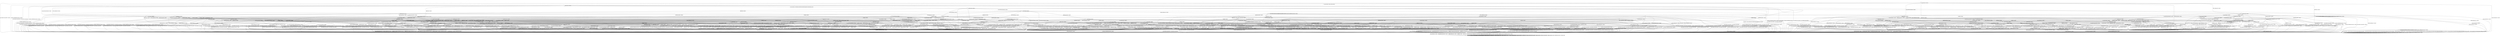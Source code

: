 digraph h16 {
s0 [label="s0"];
s1 [label="s1"];
s2 [label="s2"];
s6 [label="s6"];
s14 [label="s14"];
s21 [label="s21"];
s22 [label="s22"];
s34 [label="s34"];
s3 [label="s3"];
s4 [label="s4"];
s7 [label="s7"];
s9 [label="s9"];
s15 [label="s15"];
s18 [label="s18"];
s27 [label="s27"];
s35 [label="s35"];
s42 [label="s42"];
s54 [label="s54"];
s67 [label="s67"];
s68 [label="s68"];
s72 [label="s72"];
s73 [label="s73"];
s5 [label="s5"];
s8 [label="s8"];
s16 [label="s16"];
s23 [label="s23"];
s30 [label="s30"];
s36 [label="s36"];
s37 [label="s37"];
s41 [label="s41"];
s44 [label="s44"];
s55 [label="s55"];
s56 [label="s56"];
s59 [label="s59"];
s69 [label="s69"];
s70 [label="s70"];
s74 [label="s74"];
s75 [label="s75"];
s76 [label="s76"];
s78 [label="s78"];
s79 [label="s79"];
s97 [label="s97"];
s10 [label="s10"];
s11 [label="s11"];
s19 [label="s19"];
s25 [label="s25"];
s29 [label="s29"];
s38 [label="s38"];
s40 [label="s40"];
s48 [label="s48"];
s52 [label="s52"];
s58 [label="s58"];
s60 [label="s60"];
s61 [label="s61"];
s62 [label="s62"];
s71 [label="s71"];
s77 [label="s77"];
s80 [label="s80"];
s81 [label="s81"];
s98 [label="s98"];
s99 [label="s99"];
s12 [label="s12"];
s13 [label="s13"];
s17 [label="s17"];
s20 [label="s20"];
s24 [label="s24"];
s28 [label="s28"];
s31 [label="s31"];
s39 [label="s39"];
s43 [label="s43"];
s46 [label="s46"];
s51 [label="s51"];
s57 [label="s57"];
s63 [label="s63"];
s64 [label="s64"];
s65 [label="s65"];
s82 [label="s82"];
s83 [label="s83"];
s87 [label="s87"];
s26 [label="s26"];
s32 [label="s32"];
s45 [label="s45"];
s47 [label="s47"];
s49 [label="s49"];
s53 [label="s53"];
s66 [label="s66"];
s84 [label="s84"];
s85 [label="s85"];
s88 [label="s88"];
s90 [label="s90"];
s93 [label="s93"];
s94 [label="s94"];
s33 [label="s33"];
s50 [label="s50"];
s86 [label="s86"];
s89 [label="s89"];
s91 [label="s91"];
s95 [label="s95"];
s92 [label="s92"];
s96 [label="s96"];
s0 -> s1 [label="RSA_CLIENT_HELLO / HELLO_VERIFY_REQUEST"];
s0 -> s2 [label="RSA_CLIENT_KEY_EXCHANGE / TIMEOUT"];
s0 -> s14 [label="CHANGE_CIPHER_SPEC / TIMEOUT"];
s0 -> s21 [label="FINISHED / TIMEOUT"];
s0 -> s0 [label="APPLICATION / TIMEOUT"];
s0 -> s34 [label="CERTIFICATE / TIMEOUT"];
s0 -> s22 [label="EMPTY_CERTIFICATE / TIMEOUT"];
s0 -> s21 [label="CERTIFICATE_VERIFY / TIMEOUT"];
s0 -> s6 [label="Alert(WARNING,CLOSE_NOTIFY) / TIMEOUT"];
s0 -> s6 [label="Alert(FATAL,UNEXPECTED_MESSAGE) / TIMEOUT"];
s1 -> s3 [label="RSA_CLIENT_HELLO / SERVER_HELLO,CERTIFICATE,CERTIFICATE_REQUEST,SERVER_HELLO_DONE"];
s1 -> s4 [label="RSA_CLIENT_KEY_EXCHANGE / TIMEOUT"];
s1 -> s14 [label="CHANGE_CIPHER_SPEC / TIMEOUT"];
s1 -> s7 [label="FINISHED / TIMEOUT"];
s1 -> s1 [label="APPLICATION / TIMEOUT"];
s1 -> s27 [label="CERTIFICATE / TIMEOUT"];
s1 -> s18 [label="EMPTY_CERTIFICATE / TIMEOUT"];
s1 -> s7 [label="CERTIFICATE_VERIFY / TIMEOUT"];
s1 -> s6 [label="Alert(WARNING,CLOSE_NOTIFY) / Alert(WARNING,CLOSE_NOTIFY)"];
s1 -> s6 [label="Alert(FATAL,UNEXPECTED_MESSAGE) / TIMEOUT"];
s2 -> s67 [label="RSA_CLIENT_HELLO / TIMEOUT"];
s2 -> s21 [label="RSA_CLIENT_KEY_EXCHANGE / TIMEOUT"];
s2 -> s15 [label="CHANGE_CIPHER_SPEC / TIMEOUT"];
s2 -> s72 [label="FINISHED / TIMEOUT"];
s2 -> s2 [label="APPLICATION / TIMEOUT"];
s2 -> s54 [label="CERTIFICATE / TIMEOUT"];
s2 -> s54 [label="EMPTY_CERTIFICATE / TIMEOUT"];
s2 -> s35 [label="CERTIFICATE_VERIFY / TIMEOUT"];
s2 -> s6 [label="Alert(WARNING,CLOSE_NOTIFY) / TIMEOUT"];
s2 -> s6 [label="Alert(FATAL,UNEXPECTED_MESSAGE) / TIMEOUT"];
s6 -> s9 [label="RSA_CLIENT_HELLO / TIMEOUT"];
s6 -> s9 [label="RSA_CLIENT_KEY_EXCHANGE / TIMEOUT"];
s6 -> s9 [label="CHANGE_CIPHER_SPEC / TIMEOUT"];
s6 -> s9 [label="FINISHED / TIMEOUT"];
s6 -> s9 [label="APPLICATION / TIMEOUT"];
s6 -> s9 [label="CERTIFICATE / TIMEOUT"];
s6 -> s9 [label="EMPTY_CERTIFICATE / TIMEOUT"];
s6 -> s9 [label="CERTIFICATE_VERIFY / TIMEOUT"];
s6 -> s9 [label="Alert(WARNING,CLOSE_NOTIFY) / TIMEOUT"];
s6 -> s9 [label="Alert(FATAL,UNEXPECTED_MESSAGE) / TIMEOUT"];
s14 -> s14 [label="RSA_CLIENT_HELLO / TIMEOUT"];
s14 -> s14 [label="RSA_CLIENT_KEY_EXCHANGE / TIMEOUT"];
s14 -> s14 [label="CHANGE_CIPHER_SPEC / TIMEOUT"];
s14 -> s14 [label="FINISHED / TIMEOUT"];
s14 -> s14 [label="APPLICATION / TIMEOUT"];
s14 -> s14 [label="CERTIFICATE / TIMEOUT"];
s14 -> s14 [label="EMPTY_CERTIFICATE / TIMEOUT"];
s14 -> s14 [label="CERTIFICATE_VERIFY / TIMEOUT"];
s14 -> s14 [label="Alert(WARNING,CLOSE_NOTIFY) / TIMEOUT"];
s14 -> s14 [label="Alert(FATAL,UNEXPECTED_MESSAGE) / TIMEOUT"];
s21 -> s21 [label="RSA_CLIENT_HELLO / TIMEOUT"];
s21 -> s21 [label="RSA_CLIENT_KEY_EXCHANGE / TIMEOUT"];
s21 -> s14 [label="CHANGE_CIPHER_SPEC / TIMEOUT"];
s21 -> s21 [label="FINISHED / TIMEOUT"];
s21 -> s21 [label="APPLICATION / TIMEOUT"];
s21 -> s21 [label="CERTIFICATE / TIMEOUT"];
s21 -> s21 [label="EMPTY_CERTIFICATE / TIMEOUT"];
s21 -> s21 [label="CERTIFICATE_VERIFY / TIMEOUT"];
s21 -> s6 [label="Alert(WARNING,CLOSE_NOTIFY) / TIMEOUT"];
s21 -> s6 [label="Alert(FATAL,UNEXPECTED_MESSAGE) / TIMEOUT"];
s22 -> s68 [label="RSA_CLIENT_HELLO / TIMEOUT"];
s22 -> s54 [label="RSA_CLIENT_KEY_EXCHANGE / TIMEOUT"];
s22 -> s15 [label="CHANGE_CIPHER_SPEC / TIMEOUT"];
s22 -> s73 [label="FINISHED / TIMEOUT"];
s22 -> s22 [label="APPLICATION / TIMEOUT"];
s22 -> s21 [label="CERTIFICATE / TIMEOUT"];
s22 -> s21 [label="EMPTY_CERTIFICATE / TIMEOUT"];
s22 -> s42 [label="CERTIFICATE_VERIFY / TIMEOUT"];
s22 -> s6 [label="Alert(WARNING,CLOSE_NOTIFY) / TIMEOUT"];
s22 -> s6 [label="Alert(FATAL,UNEXPECTED_MESSAGE) / TIMEOUT"];
s34 -> s34 [label="RSA_CLIENT_HELLO / TIMEOUT"];
s34 -> s34 [label="RSA_CLIENT_KEY_EXCHANGE / TIMEOUT"];
s34 -> s14 [label="CHANGE_CIPHER_SPEC / TIMEOUT"];
s34 -> s34 [label="FINISHED / TIMEOUT"];
s34 -> s34 [label="APPLICATION / TIMEOUT"];
s34 -> s21 [label="CERTIFICATE / TIMEOUT"];
s34 -> s21 [label="EMPTY_CERTIFICATE / TIMEOUT"];
s34 -> s42 [label="CERTIFICATE_VERIFY / TIMEOUT"];
s34 -> s6 [label="Alert(WARNING,CLOSE_NOTIFY) / TIMEOUT"];
s34 -> s6 [label="Alert(FATAL,UNEXPECTED_MESSAGE) / TIMEOUT"];
s3 -> s6 [label="RSA_CLIENT_HELLO / Alert(FATAL,UNEXPECTED_MESSAGE)"];
s3 -> s8 [label="RSA_CLIENT_KEY_EXCHANGE / TIMEOUT"];
s3 -> s14 [label="CHANGE_CIPHER_SPEC / TIMEOUT"];
s3 -> s7 [label="FINISHED / TIMEOUT"];
s3 -> s3 [label="APPLICATION / TIMEOUT"];
s3 -> s97 [label="CERTIFICATE / TIMEOUT"];
s3 -> s36 [label="EMPTY_CERTIFICATE / TIMEOUT"];
s3 -> s7 [label="CERTIFICATE_VERIFY / TIMEOUT"];
s3 -> s6 [label="Alert(WARNING,CLOSE_NOTIFY) / Alert(WARNING,CLOSE_NOTIFY)"];
s3 -> s6 [label="Alert(FATAL,UNEXPECTED_MESSAGE) / TIMEOUT"];
s4 -> s16 [label="RSA_CLIENT_HELLO / TIMEOUT"];
s4 -> s7 [label="RSA_CLIENT_KEY_EXCHANGE / TIMEOUT"];
s4 -> s5 [label="CHANGE_CIPHER_SPEC / TIMEOUT"];
s4 -> s23 [label="FINISHED / TIMEOUT"];
s4 -> s4 [label="APPLICATION / TIMEOUT"];
s4 -> s55 [label="CERTIFICATE / TIMEOUT"];
s4 -> s55 [label="EMPTY_CERTIFICATE / TIMEOUT"];
s4 -> s37 [label="CERTIFICATE_VERIFY / TIMEOUT"];
s4 -> s6 [label="Alert(WARNING,CLOSE_NOTIFY) / Alert(WARNING,CLOSE_NOTIFY)"];
s4 -> s6 [label="Alert(FATAL,UNEXPECTED_MESSAGE) / TIMEOUT"];
s7 -> s7 [label="RSA_CLIENT_HELLO / TIMEOUT"];
s7 -> s7 [label="RSA_CLIENT_KEY_EXCHANGE / TIMEOUT"];
s7 -> s14 [label="CHANGE_CIPHER_SPEC / TIMEOUT"];
s7 -> s7 [label="FINISHED / TIMEOUT"];
s7 -> s7 [label="APPLICATION / TIMEOUT"];
s7 -> s7 [label="CERTIFICATE / TIMEOUT"];
s7 -> s7 [label="EMPTY_CERTIFICATE / TIMEOUT"];
s7 -> s7 [label="CERTIFICATE_VERIFY / TIMEOUT"];
s7 -> s6 [label="Alert(WARNING,CLOSE_NOTIFY) / Alert(WARNING,CLOSE_NOTIFY)"];
s7 -> s6 [label="Alert(FATAL,UNEXPECTED_MESSAGE) / TIMEOUT"];
s9 -> s9 [label="RSA_CLIENT_HELLO / SOCKET_CLOSED"];
s9 -> s9 [label="RSA_CLIENT_KEY_EXCHANGE / SOCKET_CLOSED"];
s9 -> s9 [label="CHANGE_CIPHER_SPEC / SOCKET_CLOSED"];
s9 -> s9 [label="FINISHED / SOCKET_CLOSED"];
s9 -> s9 [label="APPLICATION / SOCKET_CLOSED"];
s9 -> s9 [label="CERTIFICATE / SOCKET_CLOSED"];
s9 -> s9 [label="EMPTY_CERTIFICATE / SOCKET_CLOSED"];
s9 -> s9 [label="CERTIFICATE_VERIFY / SOCKET_CLOSED"];
s9 -> s9 [label="Alert(WARNING,CLOSE_NOTIFY) / SOCKET_CLOSED"];
s9 -> s9 [label="Alert(FATAL,UNEXPECTED_MESSAGE) / SOCKET_CLOSED"];
s15 -> s6 [label="RSA_CLIENT_HELLO / TIMEOUT"];
s15 -> s6 [label="RSA_CLIENT_KEY_EXCHANGE / TIMEOUT"];
s15 -> s14 [label="CHANGE_CIPHER_SPEC / TIMEOUT"];
s15 -> s6 [label="FINISHED / TIMEOUT"];
s15 -> s15 [label="APPLICATION / TIMEOUT"];
s15 -> s6 [label="CERTIFICATE / TIMEOUT"];
s15 -> s6 [label="EMPTY_CERTIFICATE / TIMEOUT"];
s15 -> s6 [label="CERTIFICATE_VERIFY / TIMEOUT"];
s15 -> s15 [label="Alert(WARNING,CLOSE_NOTIFY) / TIMEOUT"];
s15 -> s15 [label="Alert(FATAL,UNEXPECTED_MESSAGE) / TIMEOUT"];
s18 -> s56 [label="RSA_CLIENT_HELLO / TIMEOUT"];
s18 -> s55 [label="RSA_CLIENT_KEY_EXCHANGE / TIMEOUT"];
s18 -> s5 [label="CHANGE_CIPHER_SPEC / TIMEOUT"];
s18 -> s30 [label="FINISHED / TIMEOUT"];
s18 -> s18 [label="APPLICATION / TIMEOUT"];
s18 -> s7 [label="CERTIFICATE / TIMEOUT"];
s18 -> s7 [label="EMPTY_CERTIFICATE / TIMEOUT"];
s18 -> s41 [label="CERTIFICATE_VERIFY / TIMEOUT"];
s18 -> s6 [label="Alert(WARNING,CLOSE_NOTIFY) / Alert(WARNING,CLOSE_NOTIFY)"];
s18 -> s6 [label="Alert(FATAL,UNEXPECTED_MESSAGE) / TIMEOUT"];
s27 -> s27 [label="RSA_CLIENT_HELLO / TIMEOUT"];
s27 -> s97 [label="RSA_CLIENT_KEY_EXCHANGE / TIMEOUT"];
s27 -> s14 [label="CHANGE_CIPHER_SPEC / TIMEOUT"];
s27 -> s44 [label="FINISHED / TIMEOUT"];
s27 -> s27 [label="APPLICATION / TIMEOUT"];
s27 -> s7 [label="CERTIFICATE / TIMEOUT"];
s27 -> s7 [label="EMPTY_CERTIFICATE / TIMEOUT"];
s27 -> s41 [label="CERTIFICATE_VERIFY / TIMEOUT"];
s27 -> s6 [label="Alert(WARNING,CLOSE_NOTIFY) / Alert(WARNING,CLOSE_NOTIFY)"];
s27 -> s6 [label="Alert(FATAL,UNEXPECTED_MESSAGE) / TIMEOUT"];
s35 -> s69 [label="RSA_CLIENT_HELLO / TIMEOUT"];
s35 -> s21 [label="RSA_CLIENT_KEY_EXCHANGE / TIMEOUT"];
s35 -> s15 [label="CHANGE_CIPHER_SPEC / TIMEOUT"];
s35 -> s74 [label="FINISHED / TIMEOUT"];
s35 -> s35 [label="APPLICATION / TIMEOUT"];
s35 -> s59 [label="CERTIFICATE / TIMEOUT"];
s35 -> s59 [label="EMPTY_CERTIFICATE / TIMEOUT"];
s35 -> s21 [label="CERTIFICATE_VERIFY / TIMEOUT"];
s35 -> s6 [label="Alert(WARNING,CLOSE_NOTIFY) / TIMEOUT"];
s35 -> s6 [label="Alert(FATAL,UNEXPECTED_MESSAGE) / TIMEOUT"];
s42 -> s42 [label="RSA_CLIENT_HELLO / TIMEOUT"];
s42 -> s59 [label="RSA_CLIENT_KEY_EXCHANGE / TIMEOUT"];
s42 -> s15 [label="CHANGE_CIPHER_SPEC / TIMEOUT"];
s42 -> s75 [label="FINISHED / TIMEOUT"];
s42 -> s42 [label="APPLICATION / TIMEOUT"];
s42 -> s21 [label="CERTIFICATE / TIMEOUT"];
s42 -> s21 [label="EMPTY_CERTIFICATE / TIMEOUT"];
s42 -> s21 [label="CERTIFICATE_VERIFY / TIMEOUT"];
s42 -> s6 [label="Alert(WARNING,CLOSE_NOTIFY) / TIMEOUT"];
s42 -> s6 [label="Alert(FATAL,UNEXPECTED_MESSAGE) / TIMEOUT"];
s54 -> s70 [label="RSA_CLIENT_HELLO / TIMEOUT"];
s54 -> s21 [label="RSA_CLIENT_KEY_EXCHANGE / TIMEOUT"];
s54 -> s15 [label="CHANGE_CIPHER_SPEC / TIMEOUT"];
s54 -> s76 [label="FINISHED / TIMEOUT"];
s54 -> s54 [label="APPLICATION / TIMEOUT"];
s54 -> s21 [label="CERTIFICATE / TIMEOUT"];
s54 -> s21 [label="EMPTY_CERTIFICATE / TIMEOUT"];
s54 -> s59 [label="CERTIFICATE_VERIFY / TIMEOUT"];
s54 -> s6 [label="Alert(WARNING,CLOSE_NOTIFY) / TIMEOUT"];
s54 -> s6 [label="Alert(FATAL,UNEXPECTED_MESSAGE) / TIMEOUT"];
s67 -> s21 [label="RSA_CLIENT_HELLO / TIMEOUT"];
s67 -> s21 [label="RSA_CLIENT_KEY_EXCHANGE / TIMEOUT"];
s67 -> s15 [label="CHANGE_CIPHER_SPEC / TIMEOUT"];
s67 -> s78 [label="FINISHED / TIMEOUT"];
s67 -> s67 [label="APPLICATION / TIMEOUT"];
s67 -> s70 [label="CERTIFICATE / TIMEOUT"];
s67 -> s70 [label="EMPTY_CERTIFICATE / TIMEOUT"];
s67 -> s69 [label="CERTIFICATE_VERIFY / TIMEOUT"];
s67 -> s6 [label="Alert(WARNING,CLOSE_NOTIFY) / TIMEOUT"];
s67 -> s6 [label="Alert(FATAL,UNEXPECTED_MESSAGE) / TIMEOUT"];
s68 -> s21 [label="RSA_CLIENT_HELLO / TIMEOUT"];
s68 -> s70 [label="RSA_CLIENT_KEY_EXCHANGE / TIMEOUT"];
s68 -> s15 [label="CHANGE_CIPHER_SPEC / TIMEOUT"];
s68 -> s79 [label="FINISHED / TIMEOUT"];
s68 -> s68 [label="APPLICATION / TIMEOUT"];
s68 -> s21 [label="CERTIFICATE / TIMEOUT"];
s68 -> s21 [label="EMPTY_CERTIFICATE / TIMEOUT"];
s68 -> s42 [label="CERTIFICATE_VERIFY / TIMEOUT"];
s68 -> s6 [label="Alert(WARNING,CLOSE_NOTIFY) / TIMEOUT"];
s68 -> s6 [label="Alert(FATAL,UNEXPECTED_MESSAGE) / TIMEOUT"];
s72 -> s78 [label="RSA_CLIENT_HELLO / TIMEOUT"];
s72 -> s21 [label="RSA_CLIENT_KEY_EXCHANGE / TIMEOUT"];
s72 -> s15 [label="CHANGE_CIPHER_SPEC / TIMEOUT"];
s72 -> s21 [label="FINISHED / TIMEOUT"];
s72 -> s72 [label="APPLICATION / TIMEOUT"];
s72 -> s76 [label="CERTIFICATE / TIMEOUT"];
s72 -> s76 [label="EMPTY_CERTIFICATE / TIMEOUT"];
s72 -> s74 [label="CERTIFICATE_VERIFY / TIMEOUT"];
s72 -> s6 [label="Alert(WARNING,CLOSE_NOTIFY) / TIMEOUT"];
s72 -> s6 [label="Alert(FATAL,UNEXPECTED_MESSAGE) / TIMEOUT"];
s73 -> s79 [label="RSA_CLIENT_HELLO / TIMEOUT"];
s73 -> s76 [label="RSA_CLIENT_KEY_EXCHANGE / TIMEOUT"];
s73 -> s15 [label="CHANGE_CIPHER_SPEC / TIMEOUT"];
s73 -> s21 [label="FINISHED / TIMEOUT"];
s73 -> s73 [label="APPLICATION / TIMEOUT"];
s73 -> s21 [label="CERTIFICATE / TIMEOUT"];
s73 -> s21 [label="EMPTY_CERTIFICATE / TIMEOUT"];
s73 -> s75 [label="CERTIFICATE_VERIFY / TIMEOUT"];
s73 -> s6 [label="Alert(WARNING,CLOSE_NOTIFY) / TIMEOUT"];
s73 -> s6 [label="Alert(FATAL,UNEXPECTED_MESSAGE) / TIMEOUT"];
s5 -> s6 [label="RSA_CLIENT_HELLO / Alert(FATAL,UNEXPECTED_MESSAGE)"];
s5 -> s6 [label="RSA_CLIENT_KEY_EXCHANGE / Alert(FATAL,UNEXPECTED_MESSAGE)"];
s5 -> s14 [label="CHANGE_CIPHER_SPEC / TIMEOUT"];
s5 -> s6 [label="FINISHED / Alert(FATAL,UNEXPECTED_MESSAGE)"];
s5 -> s5 [label="APPLICATION / TIMEOUT"];
s5 -> s6 [label="CERTIFICATE / Alert(FATAL,UNEXPECTED_MESSAGE)"];
s5 -> s6 [label="EMPTY_CERTIFICATE / Alert(FATAL,UNEXPECTED_MESSAGE)"];
s5 -> s6 [label="CERTIFICATE_VERIFY / Alert(FATAL,UNEXPECTED_MESSAGE)"];
s5 -> s5 [label="Alert(WARNING,CLOSE_NOTIFY) / TIMEOUT"];
s5 -> s5 [label="Alert(FATAL,UNEXPECTED_MESSAGE) / TIMEOUT"];
s8 -> s16 [label="RSA_CLIENT_HELLO / TIMEOUT"];
s8 -> s7 [label="RSA_CLIENT_KEY_EXCHANGE / TIMEOUT"];
s8 -> s10 [label="CHANGE_CIPHER_SPEC / TIMEOUT"];
s8 -> s23 [label="FINISHED / TIMEOUT"];
s8 -> s8 [label="APPLICATION / TIMEOUT"];
s8 -> s19 [label="CERTIFICATE / TIMEOUT"];
s8 -> s38 [label="EMPTY_CERTIFICATE / TIMEOUT"];
s8 -> s11 [label="CERTIFICATE_VERIFY / TIMEOUT"];
s8 -> s6 [label="Alert(WARNING,CLOSE_NOTIFY) / Alert(WARNING,CLOSE_NOTIFY)"];
s8 -> s6 [label="Alert(FATAL,UNEXPECTED_MESSAGE) / TIMEOUT"];
s16 -> s7 [label="RSA_CLIENT_HELLO / TIMEOUT"];
s16 -> s7 [label="RSA_CLIENT_KEY_EXCHANGE / TIMEOUT"];
s16 -> s5 [label="CHANGE_CIPHER_SPEC / TIMEOUT"];
s16 -> s29 [label="FINISHED / TIMEOUT"];
s16 -> s16 [label="APPLICATION / TIMEOUT"];
s16 -> s25 [label="CERTIFICATE / TIMEOUT"];
s16 -> s25 [label="EMPTY_CERTIFICATE / TIMEOUT"];
s16 -> s40 [label="CERTIFICATE_VERIFY / TIMEOUT"];
s16 -> s6 [label="Alert(WARNING,CLOSE_NOTIFY) / Alert(WARNING,CLOSE_NOTIFY)"];
s16 -> s6 [label="Alert(FATAL,UNEXPECTED_MESSAGE) / TIMEOUT"];
s23 -> s29 [label="RSA_CLIENT_HELLO / TIMEOUT"];
s23 -> s7 [label="RSA_CLIENT_KEY_EXCHANGE / TIMEOUT"];
s23 -> s5 [label="CHANGE_CIPHER_SPEC / TIMEOUT"];
s23 -> s7 [label="FINISHED / TIMEOUT"];
s23 -> s23 [label="APPLICATION / TIMEOUT"];
s23 -> s57 [label="CERTIFICATE / TIMEOUT"];
s23 -> s57 [label="EMPTY_CERTIFICATE / TIMEOUT"];
s23 -> s48 [label="CERTIFICATE_VERIFY / TIMEOUT"];
s23 -> s6 [label="Alert(WARNING,CLOSE_NOTIFY) / Alert(WARNING,CLOSE_NOTIFY)"];
s23 -> s6 [label="Alert(FATAL,UNEXPECTED_MESSAGE) / TIMEOUT"];
s30 -> s58 [label="RSA_CLIENT_HELLO / TIMEOUT"];
s30 -> s57 [label="RSA_CLIENT_KEY_EXCHANGE / TIMEOUT"];
s30 -> s5 [label="CHANGE_CIPHER_SPEC / TIMEOUT"];
s30 -> s7 [label="FINISHED / TIMEOUT"];
s30 -> s30 [label="APPLICATION / TIMEOUT"];
s30 -> s7 [label="CERTIFICATE / TIMEOUT"];
s30 -> s7 [label="EMPTY_CERTIFICATE / TIMEOUT"];
s30 -> s52 [label="CERTIFICATE_VERIFY / TIMEOUT"];
s30 -> s6 [label="Alert(WARNING,CLOSE_NOTIFY) / Alert(WARNING,CLOSE_NOTIFY)"];
s30 -> s6 [label="Alert(FATAL,UNEXPECTED_MESSAGE) / TIMEOUT"];
s36 -> s56 [label="RSA_CLIENT_HELLO / TIMEOUT"];
s36 -> s38 [label="RSA_CLIENT_KEY_EXCHANGE / TIMEOUT"];
s36 -> s5 [label="CHANGE_CIPHER_SPEC / TIMEOUT"];
s36 -> s30 [label="FINISHED / TIMEOUT"];
s36 -> s36 [label="APPLICATION / TIMEOUT"];
s36 -> s7 [label="CERTIFICATE / TIMEOUT"];
s36 -> s7 [label="EMPTY_CERTIFICATE / TIMEOUT"];
s36 -> s60 [label="CERTIFICATE_VERIFY / TIMEOUT"];
s36 -> s6 [label="Alert(WARNING,CLOSE_NOTIFY) / Alert(WARNING,CLOSE_NOTIFY)"];
s36 -> s6 [label="Alert(FATAL,UNEXPECTED_MESSAGE) / TIMEOUT"];
s37 -> s40 [label="RSA_CLIENT_HELLO / TIMEOUT"];
s37 -> s7 [label="RSA_CLIENT_KEY_EXCHANGE / TIMEOUT"];
s37 -> s5 [label="CHANGE_CIPHER_SPEC / TIMEOUT"];
s37 -> s48 [label="FINISHED / TIMEOUT"];
s37 -> s37 [label="APPLICATION / TIMEOUT"];
s37 -> s61 [label="CERTIFICATE / TIMEOUT"];
s37 -> s61 [label="EMPTY_CERTIFICATE / TIMEOUT"];
s37 -> s7 [label="CERTIFICATE_VERIFY / TIMEOUT"];
s37 -> s6 [label="Alert(WARNING,CLOSE_NOTIFY) / Alert(WARNING,CLOSE_NOTIFY)"];
s37 -> s6 [label="Alert(FATAL,UNEXPECTED_MESSAGE) / TIMEOUT"];
s41 -> s62 [label="RSA_CLIENT_HELLO / TIMEOUT"];
s41 -> s61 [label="RSA_CLIENT_KEY_EXCHANGE / TIMEOUT"];
s41 -> s5 [label="CHANGE_CIPHER_SPEC / TIMEOUT"];
s41 -> s52 [label="FINISHED / TIMEOUT"];
s41 -> s41 [label="APPLICATION / TIMEOUT"];
s41 -> s7 [label="CERTIFICATE / TIMEOUT"];
s41 -> s7 [label="EMPTY_CERTIFICATE / TIMEOUT"];
s41 -> s7 [label="CERTIFICATE_VERIFY / TIMEOUT"];
s41 -> s6 [label="Alert(WARNING,CLOSE_NOTIFY) / Alert(WARNING,CLOSE_NOTIFY)"];
s41 -> s6 [label="Alert(FATAL,UNEXPECTED_MESSAGE) / TIMEOUT"];
s44 -> s44 [label="RSA_CLIENT_HELLO / TIMEOUT"];
s44 -> s98 [label="RSA_CLIENT_KEY_EXCHANGE / TIMEOUT"];
s44 -> s14 [label="CHANGE_CIPHER_SPEC / TIMEOUT"];
s44 -> s7 [label="FINISHED / TIMEOUT"];
s44 -> s44 [label="APPLICATION / TIMEOUT"];
s44 -> s7 [label="CERTIFICATE / TIMEOUT"];
s44 -> s7 [label="EMPTY_CERTIFICATE / TIMEOUT"];
s44 -> s52 [label="CERTIFICATE_VERIFY / TIMEOUT"];
s44 -> s6 [label="Alert(WARNING,CLOSE_NOTIFY) / Alert(WARNING,CLOSE_NOTIFY)"];
s44 -> s6 [label="Alert(FATAL,UNEXPECTED_MESSAGE) / TIMEOUT"];
s55 -> s25 [label="RSA_CLIENT_HELLO / TIMEOUT"];
s55 -> s7 [label="RSA_CLIENT_KEY_EXCHANGE / TIMEOUT"];
s55 -> s5 [label="CHANGE_CIPHER_SPEC / TIMEOUT"];
s55 -> s57 [label="FINISHED / TIMEOUT"];
s55 -> s55 [label="APPLICATION / TIMEOUT"];
s55 -> s7 [label="CERTIFICATE / TIMEOUT"];
s55 -> s7 [label="EMPTY_CERTIFICATE / TIMEOUT"];
s55 -> s61 [label="CERTIFICATE_VERIFY / TIMEOUT"];
s55 -> s6 [label="Alert(WARNING,CLOSE_NOTIFY) / Alert(WARNING,CLOSE_NOTIFY)"];
s55 -> s6 [label="Alert(FATAL,UNEXPECTED_MESSAGE) / TIMEOUT"];
s56 -> s7 [label="RSA_CLIENT_HELLO / TIMEOUT"];
s56 -> s25 [label="RSA_CLIENT_KEY_EXCHANGE / TIMEOUT"];
s56 -> s5 [label="CHANGE_CIPHER_SPEC / TIMEOUT"];
s56 -> s58 [label="FINISHED / TIMEOUT"];
s56 -> s56 [label="APPLICATION / TIMEOUT"];
s56 -> s7 [label="CERTIFICATE / TIMEOUT"];
s56 -> s7 [label="EMPTY_CERTIFICATE / TIMEOUT"];
s56 -> s62 [label="CERTIFICATE_VERIFY / TIMEOUT"];
s56 -> s6 [label="Alert(WARNING,CLOSE_NOTIFY) / Alert(WARNING,CLOSE_NOTIFY)"];
s56 -> s6 [label="Alert(FATAL,UNEXPECTED_MESSAGE) / TIMEOUT"];
s59 -> s71 [label="RSA_CLIENT_HELLO / TIMEOUT"];
s59 -> s21 [label="RSA_CLIENT_KEY_EXCHANGE / TIMEOUT"];
s59 -> s15 [label="CHANGE_CIPHER_SPEC / TIMEOUT"];
s59 -> s77 [label="FINISHED / TIMEOUT"];
s59 -> s59 [label="APPLICATION / TIMEOUT"];
s59 -> s21 [label="CERTIFICATE / TIMEOUT"];
s59 -> s21 [label="EMPTY_CERTIFICATE / TIMEOUT"];
s59 -> s21 [label="CERTIFICATE_VERIFY / TIMEOUT"];
s59 -> s6 [label="Alert(WARNING,CLOSE_NOTIFY) / TIMEOUT"];
s59 -> s6 [label="Alert(FATAL,UNEXPECTED_MESSAGE) / TIMEOUT"];
s69 -> s21 [label="RSA_CLIENT_HELLO / TIMEOUT"];
s69 -> s21 [label="RSA_CLIENT_KEY_EXCHANGE / TIMEOUT"];
s69 -> s15 [label="CHANGE_CIPHER_SPEC / TIMEOUT"];
s69 -> s80 [label="FINISHED / TIMEOUT"];
s69 -> s69 [label="APPLICATION / TIMEOUT"];
s69 -> s71 [label="CERTIFICATE / TIMEOUT"];
s69 -> s71 [label="EMPTY_CERTIFICATE / TIMEOUT"];
s69 -> s21 [label="CERTIFICATE_VERIFY / TIMEOUT"];
s69 -> s6 [label="Alert(WARNING,CLOSE_NOTIFY) / TIMEOUT"];
s69 -> s6 [label="Alert(FATAL,UNEXPECTED_MESSAGE) / TIMEOUT"];
s70 -> s21 [label="RSA_CLIENT_HELLO / TIMEOUT"];
s70 -> s21 [label="RSA_CLIENT_KEY_EXCHANGE / TIMEOUT"];
s70 -> s15 [label="CHANGE_CIPHER_SPEC / TIMEOUT"];
s70 -> s81 [label="FINISHED / TIMEOUT"];
s70 -> s70 [label="APPLICATION / TIMEOUT"];
s70 -> s21 [label="CERTIFICATE / TIMEOUT"];
s70 -> s21 [label="EMPTY_CERTIFICATE / TIMEOUT"];
s70 -> s71 [label="CERTIFICATE_VERIFY / TIMEOUT"];
s70 -> s6 [label="Alert(WARNING,CLOSE_NOTIFY) / TIMEOUT"];
s70 -> s6 [label="Alert(FATAL,UNEXPECTED_MESSAGE) / TIMEOUT"];
s74 -> s80 [label="RSA_CLIENT_HELLO / TIMEOUT"];
s74 -> s21 [label="RSA_CLIENT_KEY_EXCHANGE / TIMEOUT"];
s74 -> s15 [label="CHANGE_CIPHER_SPEC / TIMEOUT"];
s74 -> s21 [label="FINISHED / TIMEOUT"];
s74 -> s74 [label="APPLICATION / TIMEOUT"];
s74 -> s77 [label="CERTIFICATE / TIMEOUT"];
s74 -> s77 [label="EMPTY_CERTIFICATE / TIMEOUT"];
s74 -> s21 [label="CERTIFICATE_VERIFY / TIMEOUT"];
s74 -> s6 [label="Alert(WARNING,CLOSE_NOTIFY) / TIMEOUT"];
s74 -> s6 [label="Alert(FATAL,UNEXPECTED_MESSAGE) / TIMEOUT"];
s75 -> s75 [label="RSA_CLIENT_HELLO / TIMEOUT"];
s75 -> s77 [label="RSA_CLIENT_KEY_EXCHANGE / TIMEOUT"];
s75 -> s15 [label="CHANGE_CIPHER_SPEC / TIMEOUT"];
s75 -> s21 [label="FINISHED / TIMEOUT"];
s75 -> s75 [label="APPLICATION / TIMEOUT"];
s75 -> s21 [label="CERTIFICATE / TIMEOUT"];
s75 -> s21 [label="EMPTY_CERTIFICATE / TIMEOUT"];
s75 -> s21 [label="CERTIFICATE_VERIFY / TIMEOUT"];
s75 -> s6 [label="Alert(WARNING,CLOSE_NOTIFY) / TIMEOUT"];
s75 -> s6 [label="Alert(FATAL,UNEXPECTED_MESSAGE) / TIMEOUT"];
s76 -> s81 [label="RSA_CLIENT_HELLO / TIMEOUT"];
s76 -> s21 [label="RSA_CLIENT_KEY_EXCHANGE / TIMEOUT"];
s76 -> s15 [label="CHANGE_CIPHER_SPEC / TIMEOUT"];
s76 -> s21 [label="FINISHED / TIMEOUT"];
s76 -> s76 [label="APPLICATION / TIMEOUT"];
s76 -> s21 [label="CERTIFICATE / TIMEOUT"];
s76 -> s21 [label="EMPTY_CERTIFICATE / TIMEOUT"];
s76 -> s77 [label="CERTIFICATE_VERIFY / TIMEOUT"];
s76 -> s6 [label="Alert(WARNING,CLOSE_NOTIFY) / TIMEOUT"];
s76 -> s6 [label="Alert(FATAL,UNEXPECTED_MESSAGE) / TIMEOUT"];
s78 -> s21 [label="RSA_CLIENT_HELLO / TIMEOUT"];
s78 -> s21 [label="RSA_CLIENT_KEY_EXCHANGE / TIMEOUT"];
s78 -> s15 [label="CHANGE_CIPHER_SPEC / TIMEOUT"];
s78 -> s21 [label="FINISHED / TIMEOUT"];
s78 -> s78 [label="APPLICATION / TIMEOUT"];
s78 -> s81 [label="CERTIFICATE / TIMEOUT"];
s78 -> s81 [label="EMPTY_CERTIFICATE / TIMEOUT"];
s78 -> s80 [label="CERTIFICATE_VERIFY / TIMEOUT"];
s78 -> s6 [label="Alert(WARNING,CLOSE_NOTIFY) / TIMEOUT"];
s78 -> s6 [label="Alert(FATAL,UNEXPECTED_MESSAGE) / TIMEOUT"];
s79 -> s21 [label="RSA_CLIENT_HELLO / TIMEOUT"];
s79 -> s81 [label="RSA_CLIENT_KEY_EXCHANGE / TIMEOUT"];
s79 -> s15 [label="CHANGE_CIPHER_SPEC / TIMEOUT"];
s79 -> s21 [label="FINISHED / TIMEOUT"];
s79 -> s79 [label="APPLICATION / TIMEOUT"];
s79 -> s21 [label="CERTIFICATE / TIMEOUT"];
s79 -> s21 [label="EMPTY_CERTIFICATE / TIMEOUT"];
s79 -> s75 [label="CERTIFICATE_VERIFY / TIMEOUT"];
s79 -> s6 [label="Alert(WARNING,CLOSE_NOTIFY) / TIMEOUT"];
s79 -> s6 [label="Alert(FATAL,UNEXPECTED_MESSAGE) / TIMEOUT"];
s97 -> s27 [label="RSA_CLIENT_HELLO / TIMEOUT"];
s97 -> s7 [label="RSA_CLIENT_KEY_EXCHANGE / TIMEOUT"];
s97 -> s14 [label="CHANGE_CIPHER_SPEC / TIMEOUT"];
s97 -> s44 [label="FINISHED / TIMEOUT"];
s97 -> s97 [label="APPLICATION / TIMEOUT"];
s97 -> s7 [label="CERTIFICATE / TIMEOUT"];
s97 -> s7 [label="EMPTY_CERTIFICATE / TIMEOUT"];
s97 -> s99 [label="CERTIFICATE_VERIFY / TIMEOUT"];
s97 -> s6 [label="Alert(WARNING,CLOSE_NOTIFY) / Alert(WARNING,CLOSE_NOTIFY)"];
s97 -> s6 [label="Alert(FATAL,UNEXPECTED_MESSAGE) / TIMEOUT"];
s10 -> s83 [label="RSA_CLIENT_HELLO / TIMEOUT"];
s10 -> s7 [label="RSA_CLIENT_KEY_EXCHANGE / TIMEOUT"];
s10 -> s14 [label="CHANGE_CIPHER_SPEC / TIMEOUT"];
s10 -> s12 [label="FINISHED / CHANGE_CIPHER_SPEC,FINISHED,CHANGE_CIPHER_SPEC,FINISHED"];
s10 -> s10 [label="APPLICATION / TIMEOUT"];
s10 -> s28 [label="CERTIFICATE / TIMEOUT"];
s10 -> s39 [label="EMPTY_CERTIFICATE / TIMEOUT"];
s10 -> s87 [label="CERTIFICATE_VERIFY / TIMEOUT"];
s10 -> s10 [label="Alert(WARNING,CLOSE_NOTIFY) / TIMEOUT"];
s10 -> s10 [label="Alert(FATAL,UNEXPECTED_MESSAGE) / TIMEOUT"];
s11 -> s17 [label="RSA_CLIENT_HELLO / TIMEOUT"];
s11 -> s7 [label="RSA_CLIENT_KEY_EXCHANGE / TIMEOUT"];
s11 -> s13 [label="CHANGE_CIPHER_SPEC / TIMEOUT"];
s11 -> s46 [label="FINISHED / TIMEOUT"];
s11 -> s11 [label="APPLICATION / TIMEOUT"];
s11 -> s24 [label="CERTIFICATE / TIMEOUT"];
s11 -> s24 [label="EMPTY_CERTIFICATE / TIMEOUT"];
s11 -> s7 [label="CERTIFICATE_VERIFY / TIMEOUT"];
s11 -> s6 [label="Alert(WARNING,CLOSE_NOTIFY) / Alert(WARNING,CLOSE_NOTIFY)"];
s11 -> s6 [label="Alert(FATAL,UNEXPECTED_MESSAGE) / TIMEOUT"];
s19 -> s25 [label="RSA_CLIENT_HELLO / TIMEOUT"];
s19 -> s7 [label="RSA_CLIENT_KEY_EXCHANGE / TIMEOUT"];
s19 -> s20 [label="CHANGE_CIPHER_SPEC / TIMEOUT"];
s19 -> s57 [label="FINISHED / TIMEOUT"];
s19 -> s19 [label="APPLICATION / TIMEOUT"];
s19 -> s7 [label="CERTIFICATE / TIMEOUT"];
s19 -> s7 [label="EMPTY_CERTIFICATE / TIMEOUT"];
s19 -> s19 [label="CERTIFICATE_VERIFY / TIMEOUT"];
s19 -> s6 [label="Alert(WARNING,CLOSE_NOTIFY) / Alert(WARNING,CLOSE_NOTIFY)"];
s19 -> s6 [label="Alert(FATAL,UNEXPECTED_MESSAGE) / TIMEOUT"];
s25 -> s7 [label="RSA_CLIENT_HELLO / TIMEOUT"];
s25 -> s7 [label="RSA_CLIENT_KEY_EXCHANGE / TIMEOUT"];
s25 -> s5 [label="CHANGE_CIPHER_SPEC / TIMEOUT"];
s25 -> s31 [label="FINISHED / TIMEOUT"];
s25 -> s25 [label="APPLICATION / TIMEOUT"];
s25 -> s7 [label="CERTIFICATE / TIMEOUT"];
s25 -> s7 [label="EMPTY_CERTIFICATE / TIMEOUT"];
s25 -> s43 [label="CERTIFICATE_VERIFY / TIMEOUT"];
s25 -> s6 [label="Alert(WARNING,CLOSE_NOTIFY) / Alert(WARNING,CLOSE_NOTIFY)"];
s25 -> s6 [label="Alert(FATAL,UNEXPECTED_MESSAGE) / TIMEOUT"];
s29 -> s7 [label="RSA_CLIENT_HELLO / TIMEOUT"];
s29 -> s7 [label="RSA_CLIENT_KEY_EXCHANGE / TIMEOUT"];
s29 -> s5 [label="CHANGE_CIPHER_SPEC / TIMEOUT"];
s29 -> s7 [label="FINISHED / TIMEOUT"];
s29 -> s29 [label="APPLICATION / TIMEOUT"];
s29 -> s31 [label="CERTIFICATE / TIMEOUT"];
s29 -> s31 [label="EMPTY_CERTIFICATE / TIMEOUT"];
s29 -> s51 [label="CERTIFICATE_VERIFY / TIMEOUT"];
s29 -> s6 [label="Alert(WARNING,CLOSE_NOTIFY) / Alert(WARNING,CLOSE_NOTIFY)"];
s29 -> s6 [label="Alert(FATAL,UNEXPECTED_MESSAGE) / TIMEOUT"];
s38 -> s25 [label="RSA_CLIENT_HELLO / TIMEOUT"];
s38 -> s7 [label="RSA_CLIENT_KEY_EXCHANGE / TIMEOUT"];
s38 -> s20 [label="CHANGE_CIPHER_SPEC / TIMEOUT"];
s38 -> s57 [label="FINISHED / TIMEOUT"];
s38 -> s38 [label="APPLICATION / TIMEOUT"];
s38 -> s7 [label="CERTIFICATE / TIMEOUT"];
s38 -> s7 [label="EMPTY_CERTIFICATE / TIMEOUT"];
s38 -> s24 [label="CERTIFICATE_VERIFY / TIMEOUT"];
s38 -> s6 [label="Alert(WARNING,CLOSE_NOTIFY) / Alert(WARNING,CLOSE_NOTIFY)"];
s38 -> s6 [label="Alert(FATAL,UNEXPECTED_MESSAGE) / TIMEOUT"];
s40 -> s7 [label="RSA_CLIENT_HELLO / TIMEOUT"];
s40 -> s7 [label="RSA_CLIENT_KEY_EXCHANGE / TIMEOUT"];
s40 -> s5 [label="CHANGE_CIPHER_SPEC / TIMEOUT"];
s40 -> s51 [label="FINISHED / TIMEOUT"];
s40 -> s40 [label="APPLICATION / TIMEOUT"];
s40 -> s43 [label="CERTIFICATE / TIMEOUT"];
s40 -> s43 [label="EMPTY_CERTIFICATE / TIMEOUT"];
s40 -> s7 [label="CERTIFICATE_VERIFY / TIMEOUT"];
s40 -> s6 [label="Alert(WARNING,CLOSE_NOTIFY) / Alert(WARNING,CLOSE_NOTIFY)"];
s40 -> s6 [label="Alert(FATAL,UNEXPECTED_MESSAGE) / TIMEOUT"];
s48 -> s51 [label="RSA_CLIENT_HELLO / TIMEOUT"];
s48 -> s7 [label="RSA_CLIENT_KEY_EXCHANGE / TIMEOUT"];
s48 -> s5 [label="CHANGE_CIPHER_SPEC / TIMEOUT"];
s48 -> s7 [label="FINISHED / TIMEOUT"];
s48 -> s48 [label="APPLICATION / TIMEOUT"];
s48 -> s63 [label="CERTIFICATE / TIMEOUT"];
s48 -> s63 [label="EMPTY_CERTIFICATE / TIMEOUT"];
s48 -> s7 [label="CERTIFICATE_VERIFY / TIMEOUT"];
s48 -> s6 [label="Alert(WARNING,CLOSE_NOTIFY) / Alert(WARNING,CLOSE_NOTIFY)"];
s48 -> s6 [label="Alert(FATAL,UNEXPECTED_MESSAGE) / TIMEOUT"];
s52 -> s64 [label="RSA_CLIENT_HELLO / TIMEOUT"];
s52 -> s63 [label="RSA_CLIENT_KEY_EXCHANGE / TIMEOUT"];
s52 -> s5 [label="CHANGE_CIPHER_SPEC / TIMEOUT"];
s52 -> s7 [label="FINISHED / TIMEOUT"];
s52 -> s52 [label="APPLICATION / TIMEOUT"];
s52 -> s7 [label="CERTIFICATE / TIMEOUT"];
s52 -> s7 [label="EMPTY_CERTIFICATE / TIMEOUT"];
s52 -> s7 [label="CERTIFICATE_VERIFY / TIMEOUT"];
s52 -> s6 [label="Alert(WARNING,CLOSE_NOTIFY) / Alert(WARNING,CLOSE_NOTIFY)"];
s52 -> s6 [label="Alert(FATAL,UNEXPECTED_MESSAGE) / TIMEOUT"];
s58 -> s7 [label="RSA_CLIENT_HELLO / TIMEOUT"];
s58 -> s31 [label="RSA_CLIENT_KEY_EXCHANGE / TIMEOUT"];
s58 -> s5 [label="CHANGE_CIPHER_SPEC / TIMEOUT"];
s58 -> s7 [label="FINISHED / TIMEOUT"];
s58 -> s58 [label="APPLICATION / TIMEOUT"];
s58 -> s7 [label="CERTIFICATE / TIMEOUT"];
s58 -> s7 [label="EMPTY_CERTIFICATE / TIMEOUT"];
s58 -> s64 [label="CERTIFICATE_VERIFY / TIMEOUT"];
s58 -> s6 [label="Alert(WARNING,CLOSE_NOTIFY) / Alert(WARNING,CLOSE_NOTIFY)"];
s58 -> s6 [label="Alert(FATAL,UNEXPECTED_MESSAGE) / TIMEOUT"];
s60 -> s65 [label="RSA_CLIENT_HELLO / TIMEOUT"];
s60 -> s24 [label="RSA_CLIENT_KEY_EXCHANGE / TIMEOUT"];
s60 -> s13 [label="CHANGE_CIPHER_SPEC / TIMEOUT"];
s60 -> s60 [label="FINISHED / TIMEOUT"];
s60 -> s60 [label="APPLICATION / TIMEOUT"];
s60 -> s7 [label="CERTIFICATE / TIMEOUT"];
s60 -> s7 [label="EMPTY_CERTIFICATE / TIMEOUT"];
s60 -> s7 [label="CERTIFICATE_VERIFY / TIMEOUT"];
s60 -> s6 [label="Alert(WARNING,CLOSE_NOTIFY) / Alert(WARNING,CLOSE_NOTIFY)"];
s60 -> s6 [label="Alert(FATAL,UNEXPECTED_MESSAGE) / TIMEOUT"];
s61 -> s43 [label="RSA_CLIENT_HELLO / TIMEOUT"];
s61 -> s7 [label="RSA_CLIENT_KEY_EXCHANGE / TIMEOUT"];
s61 -> s5 [label="CHANGE_CIPHER_SPEC / TIMEOUT"];
s61 -> s63 [label="FINISHED / TIMEOUT"];
s61 -> s61 [label="APPLICATION / TIMEOUT"];
s61 -> s7 [label="CERTIFICATE / TIMEOUT"];
s61 -> s7 [label="EMPTY_CERTIFICATE / TIMEOUT"];
s61 -> s7 [label="CERTIFICATE_VERIFY / TIMEOUT"];
s61 -> s6 [label="Alert(WARNING,CLOSE_NOTIFY) / Alert(WARNING,CLOSE_NOTIFY)"];
s61 -> s6 [label="Alert(FATAL,UNEXPECTED_MESSAGE) / TIMEOUT"];
s62 -> s7 [label="RSA_CLIENT_HELLO / TIMEOUT"];
s62 -> s43 [label="RSA_CLIENT_KEY_EXCHANGE / TIMEOUT"];
s62 -> s5 [label="CHANGE_CIPHER_SPEC / TIMEOUT"];
s62 -> s64 [label="FINISHED / TIMEOUT"];
s62 -> s62 [label="APPLICATION / TIMEOUT"];
s62 -> s7 [label="CERTIFICATE / TIMEOUT"];
s62 -> s7 [label="EMPTY_CERTIFICATE / TIMEOUT"];
s62 -> s7 [label="CERTIFICATE_VERIFY / TIMEOUT"];
s62 -> s6 [label="Alert(WARNING,CLOSE_NOTIFY) / Alert(WARNING,CLOSE_NOTIFY)"];
s62 -> s6 [label="Alert(FATAL,UNEXPECTED_MESSAGE) / TIMEOUT"];
s71 -> s21 [label="RSA_CLIENT_HELLO / TIMEOUT"];
s71 -> s21 [label="RSA_CLIENT_KEY_EXCHANGE / TIMEOUT"];
s71 -> s15 [label="CHANGE_CIPHER_SPEC / TIMEOUT"];
s71 -> s82 [label="FINISHED / TIMEOUT"];
s71 -> s71 [label="APPLICATION / TIMEOUT"];
s71 -> s21 [label="CERTIFICATE / TIMEOUT"];
s71 -> s21 [label="EMPTY_CERTIFICATE / TIMEOUT"];
s71 -> s21 [label="CERTIFICATE_VERIFY / TIMEOUT"];
s71 -> s6 [label="Alert(WARNING,CLOSE_NOTIFY) / TIMEOUT"];
s71 -> s6 [label="Alert(FATAL,UNEXPECTED_MESSAGE) / TIMEOUT"];
s77 -> s82 [label="RSA_CLIENT_HELLO / TIMEOUT"];
s77 -> s21 [label="RSA_CLIENT_KEY_EXCHANGE / TIMEOUT"];
s77 -> s15 [label="CHANGE_CIPHER_SPEC / TIMEOUT"];
s77 -> s21 [label="FINISHED / TIMEOUT"];
s77 -> s77 [label="APPLICATION / TIMEOUT"];
s77 -> s21 [label="CERTIFICATE / TIMEOUT"];
s77 -> s21 [label="EMPTY_CERTIFICATE / TIMEOUT"];
s77 -> s21 [label="CERTIFICATE_VERIFY / TIMEOUT"];
s77 -> s6 [label="Alert(WARNING,CLOSE_NOTIFY) / TIMEOUT"];
s77 -> s6 [label="Alert(FATAL,UNEXPECTED_MESSAGE) / TIMEOUT"];
s80 -> s21 [label="RSA_CLIENT_HELLO / TIMEOUT"];
s80 -> s21 [label="RSA_CLIENT_KEY_EXCHANGE / TIMEOUT"];
s80 -> s15 [label="CHANGE_CIPHER_SPEC / TIMEOUT"];
s80 -> s21 [label="FINISHED / TIMEOUT"];
s80 -> s80 [label="APPLICATION / TIMEOUT"];
s80 -> s82 [label="CERTIFICATE / TIMEOUT"];
s80 -> s82 [label="EMPTY_CERTIFICATE / TIMEOUT"];
s80 -> s21 [label="CERTIFICATE_VERIFY / TIMEOUT"];
s80 -> s6 [label="Alert(WARNING,CLOSE_NOTIFY) / TIMEOUT"];
s80 -> s6 [label="Alert(FATAL,UNEXPECTED_MESSAGE) / TIMEOUT"];
s81 -> s21 [label="RSA_CLIENT_HELLO / TIMEOUT"];
s81 -> s21 [label="RSA_CLIENT_KEY_EXCHANGE / TIMEOUT"];
s81 -> s15 [label="CHANGE_CIPHER_SPEC / TIMEOUT"];
s81 -> s21 [label="FINISHED / TIMEOUT"];
s81 -> s81 [label="APPLICATION / TIMEOUT"];
s81 -> s21 [label="CERTIFICATE / TIMEOUT"];
s81 -> s21 [label="EMPTY_CERTIFICATE / TIMEOUT"];
s81 -> s82 [label="CERTIFICATE_VERIFY / TIMEOUT"];
s81 -> s6 [label="Alert(WARNING,CLOSE_NOTIFY) / TIMEOUT"];
s81 -> s6 [label="Alert(FATAL,UNEXPECTED_MESSAGE) / TIMEOUT"];
s98 -> s98 [label="RSA_CLIENT_HELLO / TIMEOUT"];
s98 -> s7 [label="RSA_CLIENT_KEY_EXCHANGE / TIMEOUT"];
s98 -> s14 [label="CHANGE_CIPHER_SPEC / TIMEOUT"];
s98 -> s7 [label="FINISHED / TIMEOUT"];
s98 -> s98 [label="APPLICATION / TIMEOUT"];
s98 -> s7 [label="CERTIFICATE / TIMEOUT"];
s98 -> s7 [label="EMPTY_CERTIFICATE / TIMEOUT"];
s98 -> s63 [label="CERTIFICATE_VERIFY / TIMEOUT"];
s98 -> s6 [label="Alert(WARNING,CLOSE_NOTIFY) / Alert(WARNING,CLOSE_NOTIFY)"];
s98 -> s6 [label="Alert(FATAL,UNEXPECTED_MESSAGE) / TIMEOUT"];
s99 -> s62 [label="RSA_CLIENT_HELLO / TIMEOUT"];
s99 -> s19 [label="RSA_CLIENT_KEY_EXCHANGE / TIMEOUT"];
s99 -> s5 [label="CHANGE_CIPHER_SPEC / TIMEOUT"];
s99 -> s52 [label="FINISHED / TIMEOUT"];
s99 -> s99 [label="APPLICATION / TIMEOUT"];
s99 -> s7 [label="CERTIFICATE / TIMEOUT"];
s99 -> s7 [label="EMPTY_CERTIFICATE / TIMEOUT"];
s99 -> s7 [label="CERTIFICATE_VERIFY / TIMEOUT"];
s99 -> s6 [label="Alert(WARNING,CLOSE_NOTIFY) / Alert(WARNING,CLOSE_NOTIFY)"];
s99 -> s6 [label="Alert(FATAL,UNEXPECTED_MESSAGE) / TIMEOUT"];
s12 -> s12 [label="RSA_CLIENT_HELLO / TIMEOUT"];
s12 -> s12 [label="RSA_CLIENT_KEY_EXCHANGE / TIMEOUT"];
s12 -> s14 [label="CHANGE_CIPHER_SPEC / TIMEOUT"];
s12 -> s12 [label="FINISHED / TIMEOUT"];
s12 -> s6 [label="APPLICATION / APPLICATION"];
s12 -> s12 [label="CERTIFICATE / TIMEOUT"];
s12 -> s12 [label="EMPTY_CERTIFICATE / TIMEOUT"];
s12 -> s12 [label="CERTIFICATE_VERIFY / TIMEOUT"];
s12 -> s6 [label="Alert(WARNING,CLOSE_NOTIFY) / TIMEOUT"];
s12 -> s6 [label="Alert(FATAL,UNEXPECTED_MESSAGE) / TIMEOUT"];
s13 -> s6 [label="RSA_CLIENT_HELLO / Alert(FATAL,HANDSHAKE_FAILURE)"];
s13 -> s6 [label="RSA_CLIENT_KEY_EXCHANGE / Alert(FATAL,HANDSHAKE_FAILURE)"];
s13 -> s14 [label="CHANGE_CIPHER_SPEC / TIMEOUT"];
s13 -> s6 [label="FINISHED / Alert(FATAL,HANDSHAKE_FAILURE)"];
s13 -> s13 [label="APPLICATION / TIMEOUT"];
s13 -> s6 [label="CERTIFICATE / Alert(FATAL,HANDSHAKE_FAILURE)"];
s13 -> s6 [label="EMPTY_CERTIFICATE / Alert(FATAL,HANDSHAKE_FAILURE)"];
s13 -> s6 [label="CERTIFICATE_VERIFY / Alert(FATAL,HANDSHAKE_FAILURE)"];
s13 -> s13 [label="Alert(WARNING,CLOSE_NOTIFY) / TIMEOUT"];
s13 -> s13 [label="Alert(FATAL,UNEXPECTED_MESSAGE) / TIMEOUT"];
s17 -> s7 [label="RSA_CLIENT_HELLO / TIMEOUT"];
s17 -> s7 [label="RSA_CLIENT_KEY_EXCHANGE / TIMEOUT"];
s17 -> s13 [label="CHANGE_CIPHER_SPEC / TIMEOUT"];
s17 -> s47 [label="FINISHED / TIMEOUT"];
s17 -> s17 [label="APPLICATION / TIMEOUT"];
s17 -> s26 [label="CERTIFICATE / TIMEOUT"];
s17 -> s26 [label="EMPTY_CERTIFICATE / TIMEOUT"];
s17 -> s7 [label="CERTIFICATE_VERIFY / TIMEOUT"];
s17 -> s6 [label="Alert(WARNING,CLOSE_NOTIFY) / Alert(WARNING,CLOSE_NOTIFY)"];
s17 -> s6 [label="Alert(FATAL,UNEXPECTED_MESSAGE) / TIMEOUT"];
s20 -> s7 [label="RSA_CLIENT_HELLO / TIMEOUT"];
s20 -> s7 [label="RSA_CLIENT_KEY_EXCHANGE / TIMEOUT"];
s20 -> s14 [label="CHANGE_CIPHER_SPEC / TIMEOUT"];
s20 -> s12 [label="FINISHED / CHANGE_CIPHER_SPEC,FINISHED,CHANGE_CIPHER_SPEC,FINISHED"];
s20 -> s20 [label="APPLICATION / TIMEOUT"];
s20 -> s7 [label="CERTIFICATE / TIMEOUT"];
s20 -> s7 [label="EMPTY_CERTIFICATE / TIMEOUT"];
s20 -> s7 [label="CERTIFICATE_VERIFY / TIMEOUT"];
s20 -> s20 [label="Alert(WARNING,CLOSE_NOTIFY) / TIMEOUT"];
s20 -> s20 [label="Alert(FATAL,UNEXPECTED_MESSAGE) / TIMEOUT"];
s24 -> s26 [label="RSA_CLIENT_HELLO / TIMEOUT"];
s24 -> s7 [label="RSA_CLIENT_KEY_EXCHANGE / TIMEOUT"];
s24 -> s13 [label="CHANGE_CIPHER_SPEC / TIMEOUT"];
s24 -> s49 [label="FINISHED / TIMEOUT"];
s24 -> s24 [label="APPLICATION / TIMEOUT"];
s24 -> s7 [label="CERTIFICATE / TIMEOUT"];
s24 -> s7 [label="EMPTY_CERTIFICATE / TIMEOUT"];
s24 -> s7 [label="CERTIFICATE_VERIFY / TIMEOUT"];
s24 -> s6 [label="Alert(WARNING,CLOSE_NOTIFY) / Alert(WARNING,CLOSE_NOTIFY)"];
s24 -> s6 [label="Alert(FATAL,UNEXPECTED_MESSAGE) / TIMEOUT"];
s28 -> s84 [label="RSA_CLIENT_HELLO / TIMEOUT"];
s28 -> s7 [label="RSA_CLIENT_KEY_EXCHANGE / TIMEOUT"];
s28 -> s5 [label="CHANGE_CIPHER_SPEC / TIMEOUT"];
s28 -> s32 [label="FINISHED / TIMEOUT"];
s28 -> s7 [label="APPLICATION / TIMEOUT"];
s28 -> s7 [label="CERTIFICATE / TIMEOUT"];
s28 -> s7 [label="EMPTY_CERTIFICATE / TIMEOUT"];
s28 -> s45 [label="CERTIFICATE_VERIFY / TIMEOUT"];
s28 -> s6 [label="Alert(WARNING,CLOSE_NOTIFY) / Alert(WARNING,CLOSE_NOTIFY)"];
s28 -> s6 [label="Alert(FATAL,UNEXPECTED_MESSAGE) / TIMEOUT"];
s31 -> s7 [label="RSA_CLIENT_HELLO / TIMEOUT"];
s31 -> s7 [label="RSA_CLIENT_KEY_EXCHANGE / TIMEOUT"];
s31 -> s5 [label="CHANGE_CIPHER_SPEC / TIMEOUT"];
s31 -> s7 [label="FINISHED / TIMEOUT"];
s31 -> s31 [label="APPLICATION / TIMEOUT"];
s31 -> s7 [label="CERTIFICATE / TIMEOUT"];
s31 -> s7 [label="EMPTY_CERTIFICATE / TIMEOUT"];
s31 -> s53 [label="CERTIFICATE_VERIFY / TIMEOUT"];
s31 -> s6 [label="Alert(WARNING,CLOSE_NOTIFY) / Alert(WARNING,CLOSE_NOTIFY)"];
s31 -> s6 [label="Alert(FATAL,UNEXPECTED_MESSAGE) / TIMEOUT"];
s39 -> s84 [label="RSA_CLIENT_HELLO / TIMEOUT"];
s39 -> s7 [label="RSA_CLIENT_KEY_EXCHANGE / TIMEOUT"];
s39 -> s5 [label="CHANGE_CIPHER_SPEC / TIMEOUT"];
s39 -> s32 [label="FINISHED / TIMEOUT"];
s39 -> s7 [label="APPLICATION / TIMEOUT"];
s39 -> s7 [label="CERTIFICATE / TIMEOUT"];
s39 -> s7 [label="EMPTY_CERTIFICATE / TIMEOUT"];
s39 -> s88 [label="CERTIFICATE_VERIFY / TIMEOUT"];
s39 -> s6 [label="Alert(WARNING,CLOSE_NOTIFY) / Alert(WARNING,CLOSE_NOTIFY)"];
s39 -> s6 [label="Alert(FATAL,UNEXPECTED_MESSAGE) / TIMEOUT"];
s43 -> s7 [label="RSA_CLIENT_HELLO / TIMEOUT"];
s43 -> s7 [label="RSA_CLIENT_KEY_EXCHANGE / TIMEOUT"];
s43 -> s5 [label="CHANGE_CIPHER_SPEC / TIMEOUT"];
s43 -> s53 [label="FINISHED / TIMEOUT"];
s43 -> s43 [label="APPLICATION / TIMEOUT"];
s43 -> s7 [label="CERTIFICATE / TIMEOUT"];
s43 -> s7 [label="EMPTY_CERTIFICATE / TIMEOUT"];
s43 -> s7 [label="CERTIFICATE_VERIFY / TIMEOUT"];
s43 -> s6 [label="Alert(WARNING,CLOSE_NOTIFY) / Alert(WARNING,CLOSE_NOTIFY)"];
s43 -> s6 [label="Alert(FATAL,UNEXPECTED_MESSAGE) / TIMEOUT"];
s46 -> s47 [label="RSA_CLIENT_HELLO / TIMEOUT"];
s46 -> s7 [label="RSA_CLIENT_KEY_EXCHANGE / TIMEOUT"];
s46 -> s13 [label="CHANGE_CIPHER_SPEC / TIMEOUT"];
s46 -> s7 [label="FINISHED / TIMEOUT"];
s46 -> s46 [label="APPLICATION / TIMEOUT"];
s46 -> s49 [label="CERTIFICATE / TIMEOUT"];
s46 -> s49 [label="EMPTY_CERTIFICATE / TIMEOUT"];
s46 -> s7 [label="CERTIFICATE_VERIFY / TIMEOUT"];
s46 -> s6 [label="Alert(WARNING,CLOSE_NOTIFY) / Alert(WARNING,CLOSE_NOTIFY)"];
s46 -> s6 [label="Alert(FATAL,UNEXPECTED_MESSAGE) / TIMEOUT"];
s51 -> s7 [label="RSA_CLIENT_HELLO / TIMEOUT"];
s51 -> s7 [label="RSA_CLIENT_KEY_EXCHANGE / TIMEOUT"];
s51 -> s5 [label="CHANGE_CIPHER_SPEC / TIMEOUT"];
s51 -> s7 [label="FINISHED / TIMEOUT"];
s51 -> s51 [label="APPLICATION / TIMEOUT"];
s51 -> s53 [label="CERTIFICATE / TIMEOUT"];
s51 -> s53 [label="EMPTY_CERTIFICATE / TIMEOUT"];
s51 -> s7 [label="CERTIFICATE_VERIFY / TIMEOUT"];
s51 -> s6 [label="Alert(WARNING,CLOSE_NOTIFY) / Alert(WARNING,CLOSE_NOTIFY)"];
s51 -> s6 [label="Alert(FATAL,UNEXPECTED_MESSAGE) / TIMEOUT"];
s57 -> s31 [label="RSA_CLIENT_HELLO / TIMEOUT"];
s57 -> s7 [label="RSA_CLIENT_KEY_EXCHANGE / TIMEOUT"];
s57 -> s5 [label="CHANGE_CIPHER_SPEC / TIMEOUT"];
s57 -> s7 [label="FINISHED / TIMEOUT"];
s57 -> s57 [label="APPLICATION / TIMEOUT"];
s57 -> s7 [label="CERTIFICATE / TIMEOUT"];
s57 -> s7 [label="EMPTY_CERTIFICATE / TIMEOUT"];
s57 -> s63 [label="CERTIFICATE_VERIFY / TIMEOUT"];
s57 -> s6 [label="Alert(WARNING,CLOSE_NOTIFY) / Alert(WARNING,CLOSE_NOTIFY)"];
s57 -> s6 [label="Alert(FATAL,UNEXPECTED_MESSAGE) / TIMEOUT"];
s63 -> s53 [label="RSA_CLIENT_HELLO / TIMEOUT"];
s63 -> s7 [label="RSA_CLIENT_KEY_EXCHANGE / TIMEOUT"];
s63 -> s5 [label="CHANGE_CIPHER_SPEC / TIMEOUT"];
s63 -> s7 [label="FINISHED / TIMEOUT"];
s63 -> s63 [label="APPLICATION / TIMEOUT"];
s63 -> s7 [label="CERTIFICATE / TIMEOUT"];
s63 -> s7 [label="EMPTY_CERTIFICATE / TIMEOUT"];
s63 -> s7 [label="CERTIFICATE_VERIFY / TIMEOUT"];
s63 -> s6 [label="Alert(WARNING,CLOSE_NOTIFY) / Alert(WARNING,CLOSE_NOTIFY)"];
s63 -> s6 [label="Alert(FATAL,UNEXPECTED_MESSAGE) / TIMEOUT"];
s64 -> s7 [label="RSA_CLIENT_HELLO / TIMEOUT"];
s64 -> s53 [label="RSA_CLIENT_KEY_EXCHANGE / TIMEOUT"];
s64 -> s5 [label="CHANGE_CIPHER_SPEC / TIMEOUT"];
s64 -> s7 [label="FINISHED / TIMEOUT"];
s64 -> s64 [label="APPLICATION / TIMEOUT"];
s64 -> s7 [label="CERTIFICATE / TIMEOUT"];
s64 -> s7 [label="EMPTY_CERTIFICATE / TIMEOUT"];
s64 -> s7 [label="CERTIFICATE_VERIFY / TIMEOUT"];
s64 -> s6 [label="Alert(WARNING,CLOSE_NOTIFY) / Alert(WARNING,CLOSE_NOTIFY)"];
s64 -> s6 [label="Alert(FATAL,UNEXPECTED_MESSAGE) / TIMEOUT"];
s65 -> s7 [label="RSA_CLIENT_HELLO / TIMEOUT"];
s65 -> s26 [label="RSA_CLIENT_KEY_EXCHANGE / TIMEOUT"];
s65 -> s13 [label="CHANGE_CIPHER_SPEC / TIMEOUT"];
s65 -> s66 [label="FINISHED / TIMEOUT"];
s65 -> s65 [label="APPLICATION / TIMEOUT"];
s65 -> s7 [label="CERTIFICATE / TIMEOUT"];
s65 -> s7 [label="EMPTY_CERTIFICATE / TIMEOUT"];
s65 -> s7 [label="CERTIFICATE_VERIFY / TIMEOUT"];
s65 -> s6 [label="Alert(WARNING,CLOSE_NOTIFY) / Alert(WARNING,CLOSE_NOTIFY)"];
s65 -> s6 [label="Alert(FATAL,UNEXPECTED_MESSAGE) / TIMEOUT"];
s82 -> s21 [label="RSA_CLIENT_HELLO / TIMEOUT"];
s82 -> s21 [label="RSA_CLIENT_KEY_EXCHANGE / TIMEOUT"];
s82 -> s15 [label="CHANGE_CIPHER_SPEC / TIMEOUT"];
s82 -> s21 [label="FINISHED / TIMEOUT"];
s82 -> s82 [label="APPLICATION / TIMEOUT"];
s82 -> s21 [label="CERTIFICATE / TIMEOUT"];
s82 -> s21 [label="EMPTY_CERTIFICATE / TIMEOUT"];
s82 -> s21 [label="CERTIFICATE_VERIFY / TIMEOUT"];
s82 -> s6 [label="Alert(WARNING,CLOSE_NOTIFY) / TIMEOUT"];
s82 -> s6 [label="Alert(FATAL,UNEXPECTED_MESSAGE) / TIMEOUT"];
s83 -> s7 [label="RSA_CLIENT_HELLO / TIMEOUT"];
s83 -> s7 [label="RSA_CLIENT_KEY_EXCHANGE / TIMEOUT"];
s83 -> s5 [label="CHANGE_CIPHER_SPEC / TIMEOUT"];
s83 -> s85 [label="FINISHED / TIMEOUT"];
s83 -> s7 [label="APPLICATION / TIMEOUT"];
s83 -> s84 [label="CERTIFICATE / TIMEOUT"];
s83 -> s84 [label="EMPTY_CERTIFICATE / TIMEOUT"];
s83 -> s90 [label="CERTIFICATE_VERIFY / TIMEOUT"];
s83 -> s6 [label="Alert(WARNING,CLOSE_NOTIFY) / Alert(WARNING,CLOSE_NOTIFY)"];
s83 -> s6 [label="Alert(FATAL,UNEXPECTED_MESSAGE) / TIMEOUT"];
s87 -> s93 [label="RSA_CLIENT_HELLO / TIMEOUT"];
s87 -> s7 [label="RSA_CLIENT_KEY_EXCHANGE / TIMEOUT"];
s87 -> s13 [label="CHANGE_CIPHER_SPEC / TIMEOUT"];
s87 -> s94 [label="FINISHED / TIMEOUT"];
s87 -> s7 [label="APPLICATION / TIMEOUT"];
s87 -> s88 [label="CERTIFICATE / TIMEOUT"];
s87 -> s88 [label="EMPTY_CERTIFICATE / TIMEOUT"];
s87 -> s7 [label="CERTIFICATE_VERIFY / TIMEOUT"];
s87 -> s6 [label="Alert(WARNING,CLOSE_NOTIFY) / Alert(WARNING,CLOSE_NOTIFY)"];
s87 -> s6 [label="Alert(FATAL,UNEXPECTED_MESSAGE) / TIMEOUT"];
s26 -> s7 [label="RSA_CLIENT_HELLO / TIMEOUT"];
s26 -> s7 [label="RSA_CLIENT_KEY_EXCHANGE / TIMEOUT"];
s26 -> s13 [label="CHANGE_CIPHER_SPEC / TIMEOUT"];
s26 -> s50 [label="FINISHED / TIMEOUT"];
s26 -> s26 [label="APPLICATION / TIMEOUT"];
s26 -> s7 [label="CERTIFICATE / TIMEOUT"];
s26 -> s7 [label="EMPTY_CERTIFICATE / TIMEOUT"];
s26 -> s7 [label="CERTIFICATE_VERIFY / TIMEOUT"];
s26 -> s6 [label="Alert(WARNING,CLOSE_NOTIFY) / Alert(WARNING,CLOSE_NOTIFY)"];
s26 -> s6 [label="Alert(FATAL,UNEXPECTED_MESSAGE) / TIMEOUT"];
s32 -> s32 [label="RSA_CLIENT_HELLO / TIMEOUT"];
s32 -> s7 [label="RSA_CLIENT_KEY_EXCHANGE / TIMEOUT"];
s32 -> s33 [label="CHANGE_CIPHER_SPEC / TIMEOUT"];
s32 -> s7 [label="FINISHED / TIMEOUT"];
s32 -> s7 [label="APPLICATION / TIMEOUT"];
s32 -> s7 [label="CERTIFICATE / TIMEOUT"];
s32 -> s7 [label="EMPTY_CERTIFICATE / TIMEOUT"];
s32 -> s32 [label="CERTIFICATE_VERIFY / TIMEOUT"];
s32 -> s6 [label="Alert(WARNING,CLOSE_NOTIFY) / Alert(WARNING,CLOSE_NOTIFY)"];
s32 -> s6 [label="Alert(FATAL,UNEXPECTED_MESSAGE) / TIMEOUT"];
s45 -> s89 [label="RSA_CLIENT_HELLO / TIMEOUT"];
s45 -> s7 [label="RSA_CLIENT_KEY_EXCHANGE / TIMEOUT"];
s45 -> s5 [label="CHANGE_CIPHER_SPEC / TIMEOUT"];
s45 -> s32 [label="FINISHED / TIMEOUT"];
s45 -> s7 [label="APPLICATION / TIMEOUT"];
s45 -> s7 [label="CERTIFICATE / TIMEOUT"];
s45 -> s7 [label="EMPTY_CERTIFICATE / TIMEOUT"];
s45 -> s7 [label="CERTIFICATE_VERIFY / TIMEOUT"];
s45 -> s6 [label="Alert(WARNING,CLOSE_NOTIFY) / Alert(WARNING,CLOSE_NOTIFY)"];
s45 -> s6 [label="Alert(FATAL,UNEXPECTED_MESSAGE) / TIMEOUT"];
s47 -> s7 [label="RSA_CLIENT_HELLO / TIMEOUT"];
s47 -> s7 [label="RSA_CLIENT_KEY_EXCHANGE / TIMEOUT"];
s47 -> s13 [label="CHANGE_CIPHER_SPEC / TIMEOUT"];
s47 -> s7 [label="FINISHED / TIMEOUT"];
s47 -> s47 [label="APPLICATION / TIMEOUT"];
s47 -> s50 [label="CERTIFICATE / TIMEOUT"];
s47 -> s50 [label="EMPTY_CERTIFICATE / TIMEOUT"];
s47 -> s7 [label="CERTIFICATE_VERIFY / TIMEOUT"];
s47 -> s6 [label="Alert(WARNING,CLOSE_NOTIFY) / Alert(WARNING,CLOSE_NOTIFY)"];
s47 -> s6 [label="Alert(FATAL,UNEXPECTED_MESSAGE) / TIMEOUT"];
s49 -> s50 [label="RSA_CLIENT_HELLO / TIMEOUT"];
s49 -> s7 [label="RSA_CLIENT_KEY_EXCHANGE / TIMEOUT"];
s49 -> s13 [label="CHANGE_CIPHER_SPEC / TIMEOUT"];
s49 -> s7 [label="FINISHED / TIMEOUT"];
s49 -> s49 [label="APPLICATION / TIMEOUT"];
s49 -> s7 [label="CERTIFICATE / TIMEOUT"];
s49 -> s7 [label="EMPTY_CERTIFICATE / TIMEOUT"];
s49 -> s7 [label="CERTIFICATE_VERIFY / TIMEOUT"];
s49 -> s6 [label="Alert(WARNING,CLOSE_NOTIFY) / Alert(WARNING,CLOSE_NOTIFY)"];
s49 -> s6 [label="Alert(FATAL,UNEXPECTED_MESSAGE) / TIMEOUT"];
s53 -> s7 [label="RSA_CLIENT_HELLO / TIMEOUT"];
s53 -> s7 [label="RSA_CLIENT_KEY_EXCHANGE / TIMEOUT"];
s53 -> s5 [label="CHANGE_CIPHER_SPEC / TIMEOUT"];
s53 -> s7 [label="FINISHED / TIMEOUT"];
s53 -> s53 [label="APPLICATION / TIMEOUT"];
s53 -> s7 [label="CERTIFICATE / TIMEOUT"];
s53 -> s7 [label="EMPTY_CERTIFICATE / TIMEOUT"];
s53 -> s7 [label="CERTIFICATE_VERIFY / TIMEOUT"];
s53 -> s6 [label="Alert(WARNING,CLOSE_NOTIFY) / Alert(WARNING,CLOSE_NOTIFY)"];
s53 -> s6 [label="Alert(FATAL,UNEXPECTED_MESSAGE) / TIMEOUT"];
s66 -> s7 [label="RSA_CLIENT_HELLO / TIMEOUT"];
s66 -> s50 [label="RSA_CLIENT_KEY_EXCHANGE / TIMEOUT"];
s66 -> s13 [label="CHANGE_CIPHER_SPEC / TIMEOUT"];
s66 -> s7 [label="FINISHED / TIMEOUT"];
s66 -> s66 [label="APPLICATION / TIMEOUT"];
s66 -> s7 [label="CERTIFICATE / TIMEOUT"];
s66 -> s7 [label="EMPTY_CERTIFICATE / TIMEOUT"];
s66 -> s7 [label="CERTIFICATE_VERIFY / TIMEOUT"];
s66 -> s6 [label="Alert(WARNING,CLOSE_NOTIFY) / Alert(WARNING,CLOSE_NOTIFY)"];
s66 -> s6 [label="Alert(FATAL,UNEXPECTED_MESSAGE) / TIMEOUT"];
s84 -> s7 [label="RSA_CLIENT_HELLO / TIMEOUT"];
s84 -> s7 [label="RSA_CLIENT_KEY_EXCHANGE / TIMEOUT"];
s84 -> s5 [label="CHANGE_CIPHER_SPEC / TIMEOUT"];
s84 -> s86 [label="FINISHED / TIMEOUT"];
s84 -> s7 [label="APPLICATION / TIMEOUT"];
s84 -> s7 [label="CERTIFICATE / TIMEOUT"];
s84 -> s7 [label="EMPTY_CERTIFICATE / TIMEOUT"];
s84 -> s89 [label="CERTIFICATE_VERIFY / TIMEOUT"];
s84 -> s6 [label="Alert(WARNING,CLOSE_NOTIFY) / Alert(WARNING,CLOSE_NOTIFY)"];
s84 -> s6 [label="Alert(FATAL,UNEXPECTED_MESSAGE) / TIMEOUT"];
s85 -> s7 [label="RSA_CLIENT_HELLO / TIMEOUT"];
s85 -> s7 [label="RSA_CLIENT_KEY_EXCHANGE / TIMEOUT"];
s85 -> s5 [label="CHANGE_CIPHER_SPEC / TIMEOUT"];
s85 -> s7 [label="FINISHED / TIMEOUT"];
s85 -> s7 [label="APPLICATION / TIMEOUT"];
s85 -> s86 [label="CERTIFICATE / TIMEOUT"];
s85 -> s86 [label="EMPTY_CERTIFICATE / TIMEOUT"];
s85 -> s91 [label="CERTIFICATE_VERIFY / TIMEOUT"];
s85 -> s6 [label="Alert(WARNING,CLOSE_NOTIFY) / Alert(WARNING,CLOSE_NOTIFY)"];
s85 -> s6 [label="Alert(FATAL,UNEXPECTED_MESSAGE) / TIMEOUT"];
s88 -> s93 [label="RSA_CLIENT_HELLO / TIMEOUT"];
s88 -> s7 [label="RSA_CLIENT_KEY_EXCHANGE / TIMEOUT"];
s88 -> s13 [label="CHANGE_CIPHER_SPEC / TIMEOUT"];
s88 -> s49 [label="FINISHED / TIMEOUT"];
s88 -> s7 [label="APPLICATION / TIMEOUT"];
s88 -> s7 [label="CERTIFICATE / TIMEOUT"];
s88 -> s7 [label="EMPTY_CERTIFICATE / TIMEOUT"];
s88 -> s7 [label="CERTIFICATE_VERIFY / TIMEOUT"];
s88 -> s6 [label="Alert(WARNING,CLOSE_NOTIFY) / Alert(WARNING,CLOSE_NOTIFY)"];
s88 -> s6 [label="Alert(FATAL,UNEXPECTED_MESSAGE) / TIMEOUT"];
s90 -> s7 [label="RSA_CLIENT_HELLO / TIMEOUT"];
s90 -> s7 [label="RSA_CLIENT_KEY_EXCHANGE / TIMEOUT"];
s90 -> s5 [label="CHANGE_CIPHER_SPEC / TIMEOUT"];
s90 -> s91 [label="FINISHED / TIMEOUT"];
s90 -> s7 [label="APPLICATION / TIMEOUT"];
s90 -> s89 [label="CERTIFICATE / TIMEOUT"];
s90 -> s89 [label="EMPTY_CERTIFICATE / TIMEOUT"];
s90 -> s7 [label="CERTIFICATE_VERIFY / TIMEOUT"];
s90 -> s6 [label="Alert(WARNING,CLOSE_NOTIFY) / Alert(WARNING,CLOSE_NOTIFY)"];
s90 -> s6 [label="Alert(FATAL,UNEXPECTED_MESSAGE) / TIMEOUT"];
s93 -> s7 [label="RSA_CLIENT_HELLO / TIMEOUT"];
s93 -> s7 [label="RSA_CLIENT_KEY_EXCHANGE / TIMEOUT"];
s93 -> s13 [label="CHANGE_CIPHER_SPEC / TIMEOUT"];
s93 -> s95 [label="FINISHED / TIMEOUT"];
s93 -> s7 [label="APPLICATION / TIMEOUT"];
s93 -> s93 [label="CERTIFICATE / TIMEOUT"];
s93 -> s93 [label="EMPTY_CERTIFICATE / TIMEOUT"];
s93 -> s7 [label="CERTIFICATE_VERIFY / TIMEOUT"];
s93 -> s6 [label="Alert(WARNING,CLOSE_NOTIFY) / Alert(WARNING,CLOSE_NOTIFY)"];
s93 -> s6 [label="Alert(FATAL,UNEXPECTED_MESSAGE) / TIMEOUT"];
s94 -> s95 [label="RSA_CLIENT_HELLO / TIMEOUT"];
s94 -> s7 [label="RSA_CLIENT_KEY_EXCHANGE / TIMEOUT"];
s94 -> s13 [label="CHANGE_CIPHER_SPEC / TIMEOUT"];
s94 -> s7 [label="FINISHED / TIMEOUT"];
s94 -> s7 [label="APPLICATION / TIMEOUT"];
s94 -> s49 [label="CERTIFICATE / TIMEOUT"];
s94 -> s49 [label="EMPTY_CERTIFICATE / TIMEOUT"];
s94 -> s7 [label="CERTIFICATE_VERIFY / TIMEOUT"];
s94 -> s6 [label="Alert(WARNING,CLOSE_NOTIFY) / Alert(WARNING,CLOSE_NOTIFY)"];
s94 -> s6 [label="Alert(FATAL,UNEXPECTED_MESSAGE) / TIMEOUT"];
s33 -> s14 [label="RSA_CLIENT_HELLO / CHANGE_CIPHER_SPEC,FINISHED,CHANGE_CIPHER_SPEC,FINISHED"];
s33 -> s14 [label="RSA_CLIENT_KEY_EXCHANGE / CHANGE_CIPHER_SPEC,UNKNOWN_MESSAGE,CHANGE_CIPHER_SPEC,UNKNOWN_MESSAGE"];
s33 -> s14 [label="CHANGE_CIPHER_SPEC / TIMEOUT"];
s33 -> s14 [label="FINISHED / CHANGE_CIPHER_SPEC,FINISHED,CHANGE_CIPHER_SPEC,FINISHED"];
s33 -> s33 [label="APPLICATION / TIMEOUT"];
s33 -> s14 [label="CERTIFICATE / CHANGE_CIPHER_SPEC,FINISHED,CHANGE_CIPHER_SPEC,FINISHED"];
s33 -> s14 [label="EMPTY_CERTIFICATE / CHANGE_CIPHER_SPEC,FINISHED,CHANGE_CIPHER_SPEC,FINISHED"];
s33 -> s14 [label="CERTIFICATE_VERIFY / CHANGE_CIPHER_SPEC,FINISHED,CHANGE_CIPHER_SPEC,FINISHED"];
s33 -> s33 [label="Alert(WARNING,CLOSE_NOTIFY) / TIMEOUT"];
s33 -> s33 [label="Alert(FATAL,UNEXPECTED_MESSAGE) / TIMEOUT"];
s50 -> s7 [label="RSA_CLIENT_HELLO / TIMEOUT"];
s50 -> s7 [label="RSA_CLIENT_KEY_EXCHANGE / TIMEOUT"];
s50 -> s13 [label="CHANGE_CIPHER_SPEC / TIMEOUT"];
s50 -> s7 [label="FINISHED / TIMEOUT"];
s50 -> s50 [label="APPLICATION / TIMEOUT"];
s50 -> s7 [label="CERTIFICATE / TIMEOUT"];
s50 -> s7 [label="EMPTY_CERTIFICATE / TIMEOUT"];
s50 -> s7 [label="CERTIFICATE_VERIFY / TIMEOUT"];
s50 -> s6 [label="Alert(WARNING,CLOSE_NOTIFY) / Alert(WARNING,CLOSE_NOTIFY)"];
s50 -> s6 [label="Alert(FATAL,UNEXPECTED_MESSAGE) / TIMEOUT"];
s86 -> s7 [label="RSA_CLIENT_HELLO / TIMEOUT"];
s86 -> s7 [label="RSA_CLIENT_KEY_EXCHANGE / TIMEOUT"];
s86 -> s5 [label="CHANGE_CIPHER_SPEC / TIMEOUT"];
s86 -> s7 [label="FINISHED / TIMEOUT"];
s86 -> s7 [label="APPLICATION / TIMEOUT"];
s86 -> s7 [label="CERTIFICATE / TIMEOUT"];
s86 -> s7 [label="EMPTY_CERTIFICATE / TIMEOUT"];
s86 -> s92 [label="CERTIFICATE_VERIFY / TIMEOUT"];
s86 -> s6 [label="Alert(WARNING,CLOSE_NOTIFY) / Alert(WARNING,CLOSE_NOTIFY)"];
s86 -> s6 [label="Alert(FATAL,UNEXPECTED_MESSAGE) / TIMEOUT"];
s89 -> s7 [label="RSA_CLIENT_HELLO / TIMEOUT"];
s89 -> s7 [label="RSA_CLIENT_KEY_EXCHANGE / TIMEOUT"];
s89 -> s5 [label="CHANGE_CIPHER_SPEC / TIMEOUT"];
s89 -> s92 [label="FINISHED / TIMEOUT"];
s89 -> s7 [label="APPLICATION / TIMEOUT"];
s89 -> s7 [label="CERTIFICATE / TIMEOUT"];
s89 -> s7 [label="EMPTY_CERTIFICATE / TIMEOUT"];
s89 -> s7 [label="CERTIFICATE_VERIFY / TIMEOUT"];
s89 -> s6 [label="Alert(WARNING,CLOSE_NOTIFY) / Alert(WARNING,CLOSE_NOTIFY)"];
s89 -> s6 [label="Alert(FATAL,UNEXPECTED_MESSAGE) / TIMEOUT"];
s91 -> s7 [label="RSA_CLIENT_HELLO / TIMEOUT"];
s91 -> s7 [label="RSA_CLIENT_KEY_EXCHANGE / TIMEOUT"];
s91 -> s5 [label="CHANGE_CIPHER_SPEC / TIMEOUT"];
s91 -> s7 [label="FINISHED / TIMEOUT"];
s91 -> s7 [label="APPLICATION / TIMEOUT"];
s91 -> s92 [label="CERTIFICATE / TIMEOUT"];
s91 -> s92 [label="EMPTY_CERTIFICATE / TIMEOUT"];
s91 -> s7 [label="CERTIFICATE_VERIFY / TIMEOUT"];
s91 -> s6 [label="Alert(WARNING,CLOSE_NOTIFY) / Alert(WARNING,CLOSE_NOTIFY)"];
s91 -> s6 [label="Alert(FATAL,UNEXPECTED_MESSAGE) / TIMEOUT"];
s95 -> s7 [label="RSA_CLIENT_HELLO / TIMEOUT"];
s95 -> s7 [label="RSA_CLIENT_KEY_EXCHANGE / TIMEOUT"];
s95 -> s13 [label="CHANGE_CIPHER_SPEC / TIMEOUT"];
s95 -> s7 [label="FINISHED / TIMEOUT"];
s95 -> s7 [label="APPLICATION / TIMEOUT"];
s95 -> s96 [label="CERTIFICATE / TIMEOUT"];
s95 -> s96 [label="EMPTY_CERTIFICATE / TIMEOUT"];
s95 -> s7 [label="CERTIFICATE_VERIFY / TIMEOUT"];
s95 -> s6 [label="Alert(WARNING,CLOSE_NOTIFY) / Alert(WARNING,CLOSE_NOTIFY)"];
s95 -> s6 [label="Alert(FATAL,UNEXPECTED_MESSAGE) / TIMEOUT"];
s92 -> s7 [label="RSA_CLIENT_HELLO / TIMEOUT"];
s92 -> s7 [label="RSA_CLIENT_KEY_EXCHANGE / TIMEOUT"];
s92 -> s5 [label="CHANGE_CIPHER_SPEC / TIMEOUT"];
s92 -> s7 [label="FINISHED / TIMEOUT"];
s92 -> s7 [label="APPLICATION / TIMEOUT"];
s92 -> s7 [label="CERTIFICATE / TIMEOUT"];
s92 -> s7 [label="EMPTY_CERTIFICATE / TIMEOUT"];
s92 -> s7 [label="CERTIFICATE_VERIFY / TIMEOUT"];
s92 -> s6 [label="Alert(WARNING,CLOSE_NOTIFY) / Alert(WARNING,CLOSE_NOTIFY)"];
s92 -> s6 [label="Alert(FATAL,UNEXPECTED_MESSAGE) / TIMEOUT"];
s96 -> s7 [label="RSA_CLIENT_HELLO / TIMEOUT"];
s96 -> s7 [label="RSA_CLIENT_KEY_EXCHANGE / TIMEOUT"];
s96 -> s13 [label="CHANGE_CIPHER_SPEC / TIMEOUT"];
s96 -> s7 [label="FINISHED / TIMEOUT"];
s96 -> s7 [label="APPLICATION / TIMEOUT"];
s96 -> s7 [label="CERTIFICATE / TIMEOUT"];
s96 -> s7 [label="EMPTY_CERTIFICATE / TIMEOUT"];
s96 -> s7 [label="CERTIFICATE_VERIFY / TIMEOUT"];
s96 -> s6 [label="Alert(WARNING,CLOSE_NOTIFY) / Alert(WARNING,CLOSE_NOTIFY)"];
s96 -> s6 [label="Alert(FATAL,UNEXPECTED_MESSAGE) / TIMEOUT"];
__start0 [shape=none, label=""];
__start0 -> s0 [label=""];
}
